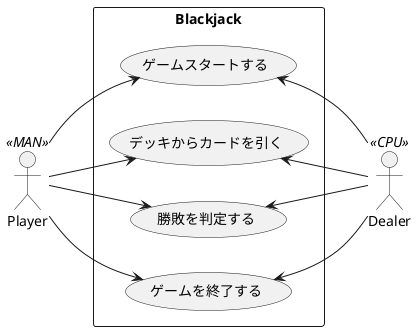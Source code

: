 @startuml Blackjack
left to right direction
actor Player <<MAN>> as p
actor Dealer <<CPU>> as d

rectangle Blackjack {
  usecase "ゲームスタートする" as UC1
  usecase "デッキからカードを引く" as UC2
  usecase "勝敗を判定する" as UC3
  usecase "ゲームを終了する" as UC4
}

p --> UC1
p --> UC2
p --> UC3
p --> UC4

UC1 <-- d
UC2 <-- d
UC3 <-- d
UC4 <-- d

@enduml
